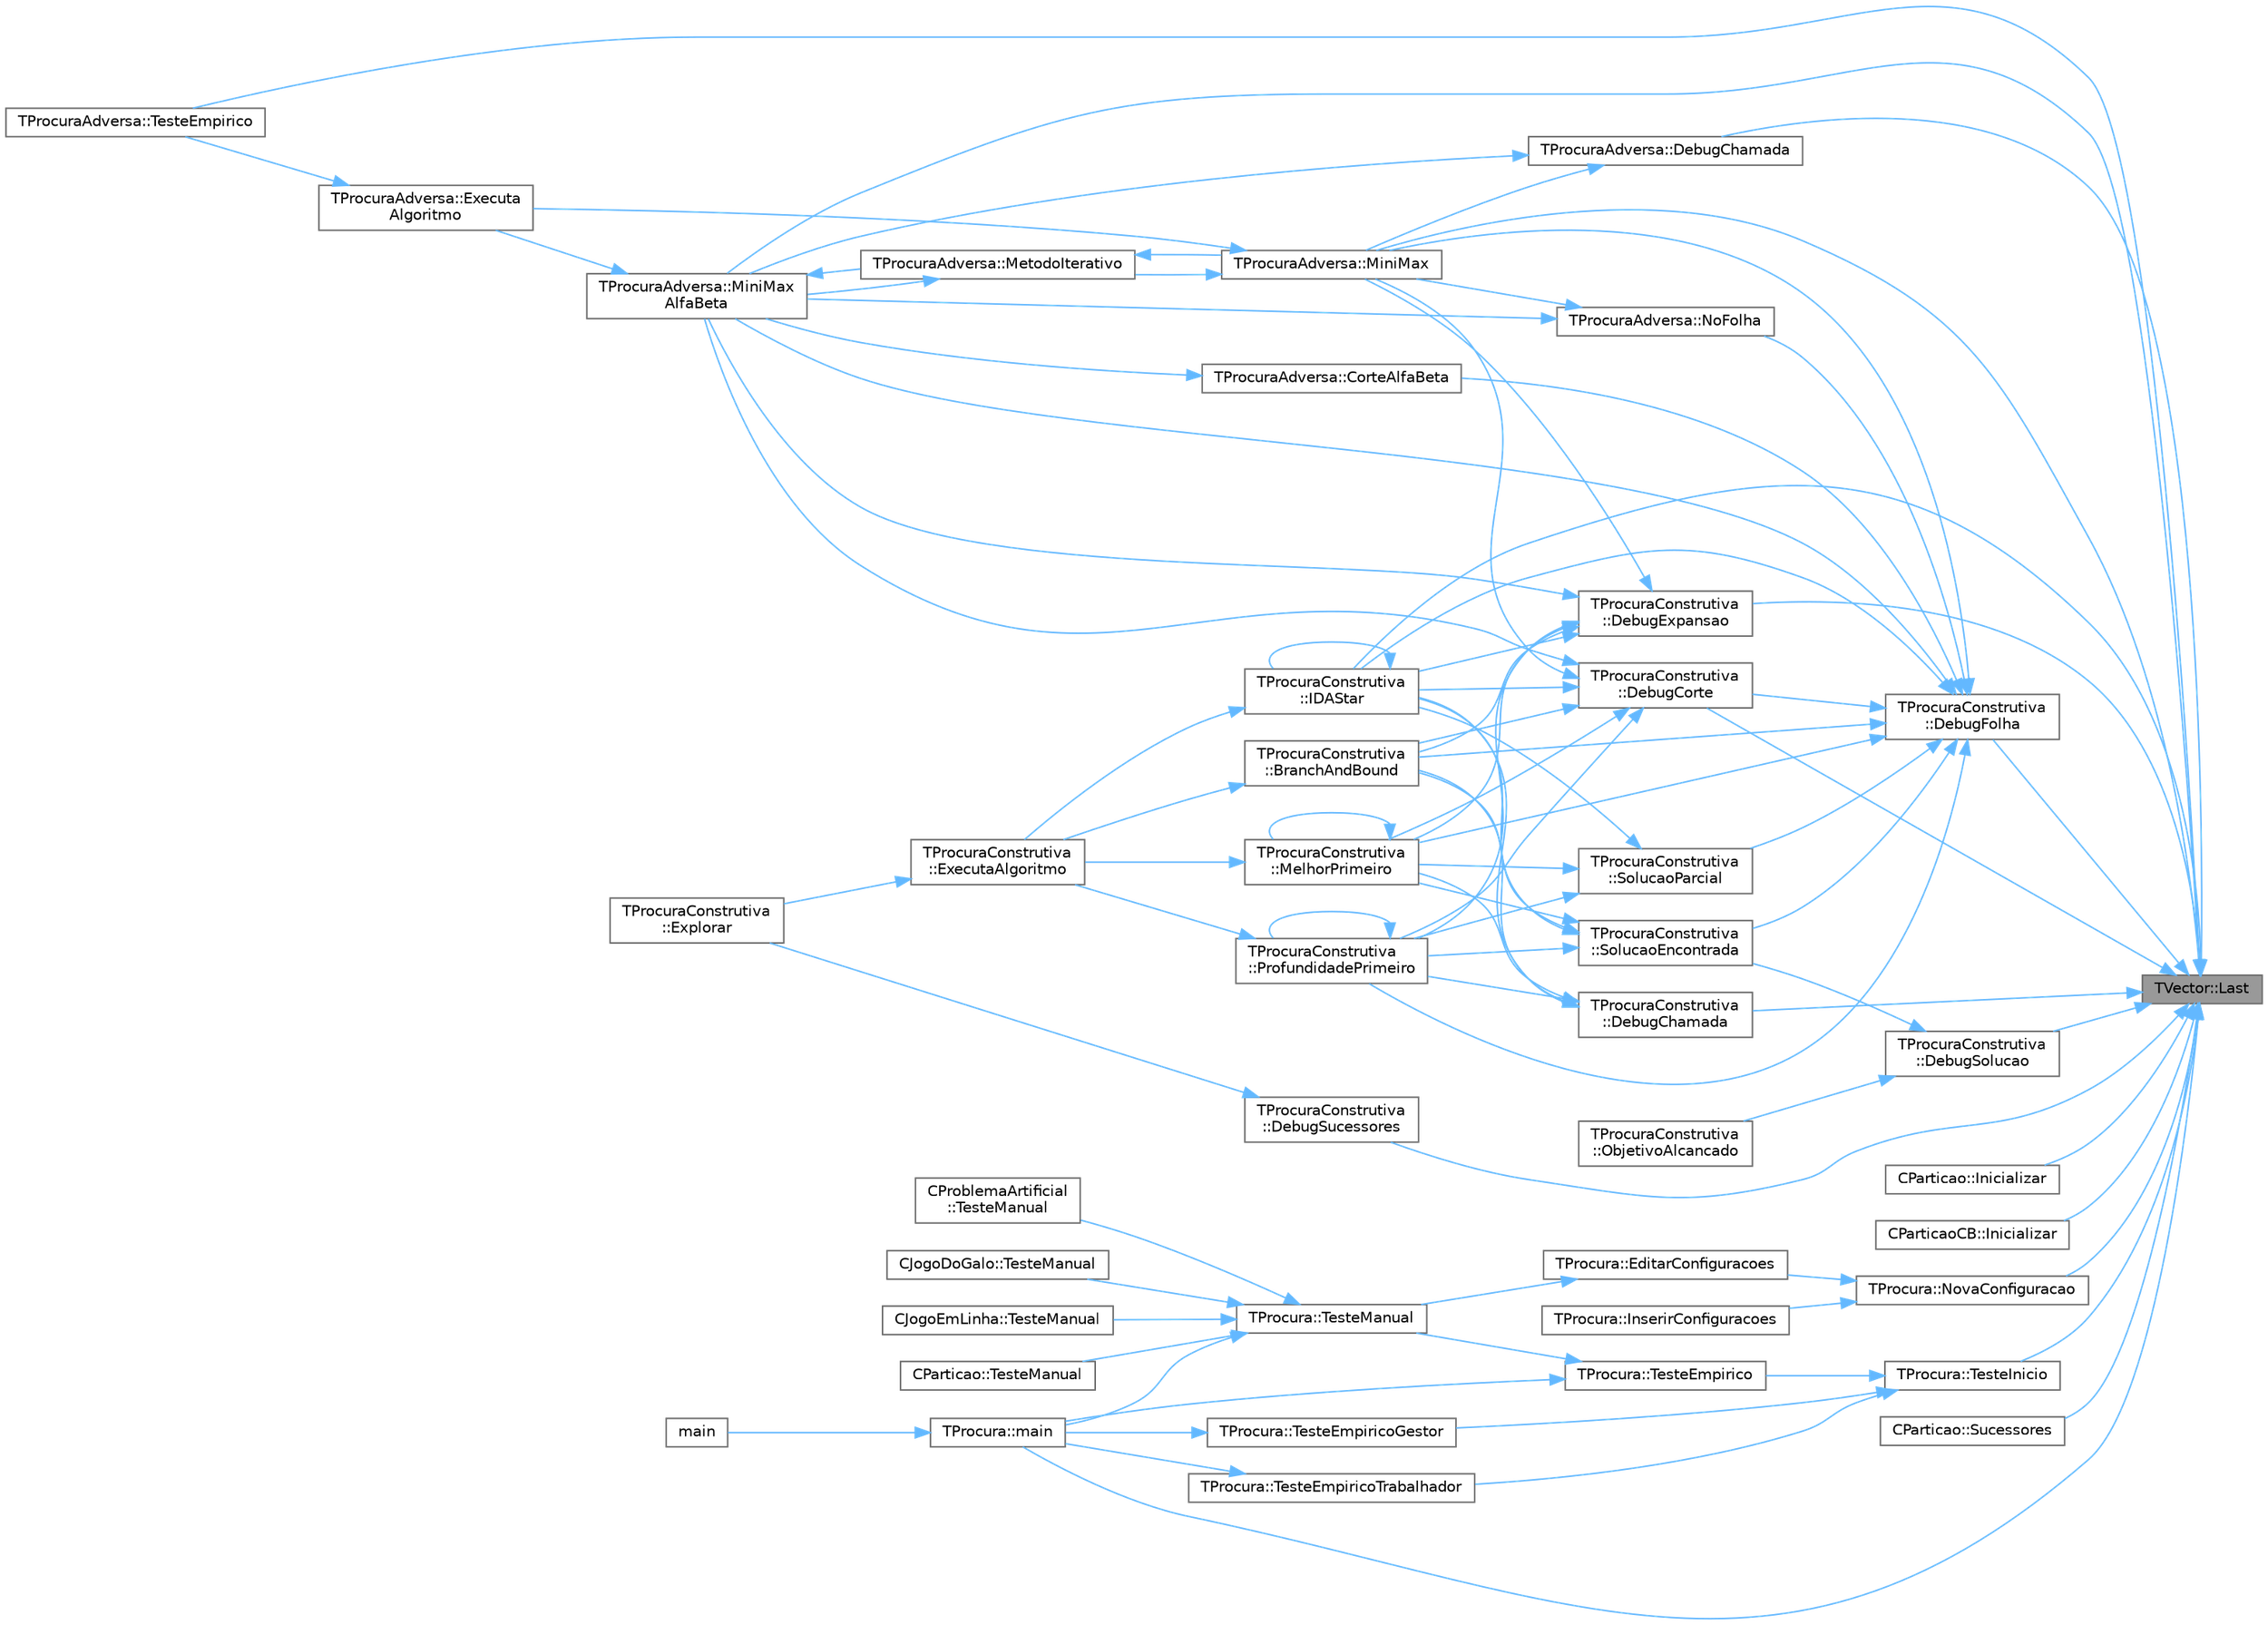 digraph "TVector::Last"
{
 // LATEX_PDF_SIZE
  bgcolor="transparent";
  edge [fontname=Helvetica,fontsize=10,labelfontname=Helvetica,labelfontsize=10];
  node [fontname=Helvetica,fontsize=10,shape=box,height=0.2,width=0.4];
  rankdir="RL";
  Node1 [id="Node000001",label="TVector::Last",height=0.2,width=0.4,color="gray40", fillcolor="grey60", style="filled", fontcolor="black",tooltip=" "];
  Node1 -> Node2 [id="edge1_Node000001_Node000002",dir="back",color="steelblue1",style="solid",tooltip=" "];
  Node2 [id="Node000002",label="TProcuraConstrutiva\l::DebugChamada",height=0.2,width=0.4,color="grey40", fillcolor="white", style="filled",URL="$classTProcuraConstrutiva.html#ad3d219762fe6430b44b6d7b9e53c3df3",tooltip=" "];
  Node2 -> Node3 [id="edge2_Node000002_Node000003",dir="back",color="steelblue1",style="solid",tooltip=" "];
  Node3 [id="Node000003",label="TProcuraConstrutiva\l::BranchAndBound",height=0.2,width=0.4,color="grey40", fillcolor="white", style="filled",URL="$group__ProcurasInformadas.html#gafe804dbf6cabda9e627500c2d4f8aafd",tooltip="Executa o algoritmo Branch-and-Bound, um algoritmo informado."];
  Node3 -> Node4 [id="edge3_Node000003_Node000004",dir="back",color="steelblue1",style="solid",tooltip=" "];
  Node4 [id="Node000004",label="TProcuraConstrutiva\l::ExecutaAlgoritmo",height=0.2,width=0.4,color="grey40", fillcolor="white", style="filled",URL="$group__RedefinicaoOpcional.html#gae52871eb18c8ae656a2174acf43b3bb3",tooltip="Executa o algoritmo com os parametros atuais."];
  Node4 -> Node5 [id="edge4_Node000004_Node000005",dir="back",color="steelblue1",style="solid",tooltip=" "];
  Node5 [id="Node000005",label="TProcuraConstrutiva\l::Explorar",height=0.2,width=0.4,color="grey40", fillcolor="white", style="filled",URL="$classTProcuraConstrutiva.html#a9d8202d80510018d01a9807f3852b59f",tooltip="definir para explorar manualmente os dados (não definido em TProcura, apenas em TProcuraConstrutiva)"];
  Node2 -> Node6 [id="edge5_Node000002_Node000006",dir="back",color="steelblue1",style="solid",tooltip=" "];
  Node6 [id="Node000006",label="TProcuraConstrutiva\l::IDAStar",height=0.2,width=0.4,color="grey40", fillcolor="white", style="filled",URL="$group__ProcurasInformadas.html#gae77f9608e7988052377d7025bee7c4e8",tooltip="Executa a procura IDA*, algoritmo informado."];
  Node6 -> Node4 [id="edge6_Node000006_Node000004",dir="back",color="steelblue1",style="solid",tooltip=" "];
  Node6 -> Node6 [id="edge7_Node000006_Node000006",dir="back",color="steelblue1",style="solid",tooltip=" "];
  Node2 -> Node7 [id="edge8_Node000002_Node000007",dir="back",color="steelblue1",style="solid",tooltip=" "];
  Node7 [id="Node000007",label="TProcuraConstrutiva\l::MelhorPrimeiro",height=0.2,width=0.4,color="grey40", fillcolor="white", style="filled",URL="$group__ProcurasInformadas.html#gaebb84182343041bc276e4ceceb4b13aa",tooltip="Executa a procura melhor primeiro, algoritmo informado."];
  Node7 -> Node4 [id="edge9_Node000007_Node000004",dir="back",color="steelblue1",style="solid",tooltip=" "];
  Node7 -> Node7 [id="edge10_Node000007_Node000007",dir="back",color="steelblue1",style="solid",tooltip=" "];
  Node2 -> Node8 [id="edge11_Node000002_Node000008",dir="back",color="steelblue1",style="solid",tooltip=" "];
  Node8 [id="Node000008",label="TProcuraConstrutiva\l::ProfundidadePrimeiro",height=0.2,width=0.4,color="grey40", fillcolor="white", style="filled",URL="$group__ProcurasCegas.html#gaf00d9776f6b25d56138efb6725b86228",tooltip="Executa a procura em profundidade primeiro, algoritmo cego."];
  Node8 -> Node4 [id="edge12_Node000008_Node000004",dir="back",color="steelblue1",style="solid",tooltip=" "];
  Node8 -> Node8 [id="edge13_Node000008_Node000008",dir="back",color="steelblue1",style="solid",tooltip=" "];
  Node1 -> Node9 [id="edge14_Node000001_Node000009",dir="back",color="steelblue1",style="solid",tooltip=" "];
  Node9 [id="Node000009",label="TProcuraAdversa::DebugChamada",height=0.2,width=0.4,color="grey40", fillcolor="white", style="filled",URL="$classTProcuraAdversa.html#ad88cb2a2f894ceda4c8ed67e775a96e0",tooltip=" "];
  Node9 -> Node10 [id="edge15_Node000009_Node000010",dir="back",color="steelblue1",style="solid",tooltip=" "];
  Node10 [id="Node000010",label="TProcuraAdversa::MiniMax",height=0.2,width=0.4,color="grey40", fillcolor="white", style="filled",URL="$classTProcuraAdversa.html#a4d8542bcb03f17da8aa3038384104f24",tooltip="retorna o valor do estado actual, apos procura de profundidade nivel"];
  Node10 -> Node11 [id="edge16_Node000010_Node000011",dir="back",color="steelblue1",style="solid",tooltip=" "];
  Node11 [id="Node000011",label="TProcuraAdversa::Executa\lAlgoritmo",height=0.2,width=0.4,color="grey40", fillcolor="white", style="filled",URL="$classTProcuraAdversa.html#aff6f48defaa10c14d160ac3990fd029b",tooltip="Executa o algoritmo com os parametros atuais."];
  Node11 -> Node12 [id="edge17_Node000011_Node000012",dir="back",color="steelblue1",style="solid",tooltip=" "];
  Node12 [id="Node000012",label="TProcuraAdversa::TesteEmpirico",height=0.2,width=0.4,color="grey40", fillcolor="white", style="filled",URL="$classTProcuraAdversa.html#abe15e86c2a11e584764a2b80ddab10cb",tooltip="Executa testes empíricos, em todas as configurações guardadas, nas instâncias selecionadas."];
  Node10 -> Node13 [id="edge18_Node000010_Node000013",dir="back",color="steelblue1",style="solid",tooltip=" "];
  Node13 [id="Node000013",label="TProcuraAdversa::MetodoIterativo",height=0.2,width=0.4,color="grey40", fillcolor="white", style="filled",URL="$classTProcuraAdversa.html#a7c4153974c32753901326271fee90197",tooltip="iteração, aumentando o nível progressivamente"];
  Node13 -> Node10 [id="edge19_Node000013_Node000010",dir="back",color="steelblue1",style="solid",tooltip=" "];
  Node13 -> Node14 [id="edge20_Node000013_Node000014",dir="back",color="steelblue1",style="solid",tooltip=" "];
  Node14 [id="Node000014",label="TProcuraAdversa::MiniMax\lAlfaBeta",height=0.2,width=0.4,color="grey40", fillcolor="white", style="filled",URL="$classTProcuraAdversa.html#adb3f857b1c8b3ee26682e335dc6ed601",tooltip="retorna o valor do estado actual, apos procura de profundidade nivel. Idêntico a MiniMax"];
  Node14 -> Node11 [id="edge21_Node000014_Node000011",dir="back",color="steelblue1",style="solid",tooltip=" "];
  Node14 -> Node13 [id="edge22_Node000014_Node000013",dir="back",color="steelblue1",style="solid",tooltip=" "];
  Node9 -> Node14 [id="edge23_Node000009_Node000014",dir="back",color="steelblue1",style="solid",tooltip=" "];
  Node1 -> Node15 [id="edge24_Node000001_Node000015",dir="back",color="steelblue1",style="solid",tooltip=" "];
  Node15 [id="Node000015",label="TProcuraConstrutiva\l::DebugCorte",height=0.2,width=0.4,color="grey40", fillcolor="white", style="filled",URL="$classTProcuraConstrutiva.html#a042ab47715ba45d53a86413415ea95fd",tooltip=" "];
  Node15 -> Node3 [id="edge25_Node000015_Node000003",dir="back",color="steelblue1",style="solid",tooltip=" "];
  Node15 -> Node6 [id="edge26_Node000015_Node000006",dir="back",color="steelblue1",style="solid",tooltip=" "];
  Node15 -> Node7 [id="edge27_Node000015_Node000007",dir="back",color="steelblue1",style="solid",tooltip=" "];
  Node15 -> Node10 [id="edge28_Node000015_Node000010",dir="back",color="steelblue1",style="solid",tooltip=" "];
  Node15 -> Node14 [id="edge29_Node000015_Node000014",dir="back",color="steelblue1",style="solid",tooltip=" "];
  Node15 -> Node8 [id="edge30_Node000015_Node000008",dir="back",color="steelblue1",style="solid",tooltip=" "];
  Node1 -> Node16 [id="edge31_Node000001_Node000016",dir="back",color="steelblue1",style="solid",tooltip=" "];
  Node16 [id="Node000016",label="TProcuraConstrutiva\l::DebugExpansao",height=0.2,width=0.4,color="grey40", fillcolor="white", style="filled",URL="$classTProcuraConstrutiva.html#aca28af2f2cc4d31b83f5f2b83c246f96",tooltip=" "];
  Node16 -> Node3 [id="edge32_Node000016_Node000003",dir="back",color="steelblue1",style="solid",tooltip=" "];
  Node16 -> Node6 [id="edge33_Node000016_Node000006",dir="back",color="steelblue1",style="solid",tooltip=" "];
  Node16 -> Node7 [id="edge34_Node000016_Node000007",dir="back",color="steelblue1",style="solid",tooltip=" "];
  Node16 -> Node10 [id="edge35_Node000016_Node000010",dir="back",color="steelblue1",style="solid",tooltip=" "];
  Node16 -> Node14 [id="edge36_Node000016_Node000014",dir="back",color="steelblue1",style="solid",tooltip=" "];
  Node16 -> Node8 [id="edge37_Node000016_Node000008",dir="back",color="steelblue1",style="solid",tooltip=" "];
  Node1 -> Node17 [id="edge38_Node000001_Node000017",dir="back",color="steelblue1",style="solid",tooltip=" "];
  Node17 [id="Node000017",label="TProcuraConstrutiva\l::DebugFolha",height=0.2,width=0.4,color="grey40", fillcolor="white", style="filled",URL="$classTProcuraConstrutiva.html#a2916a3eba76527ca857dfddd67429dfd",tooltip=" "];
  Node17 -> Node3 [id="edge39_Node000017_Node000003",dir="back",color="steelblue1",style="solid",tooltip=" "];
  Node17 -> Node18 [id="edge40_Node000017_Node000018",dir="back",color="steelblue1",style="solid",tooltip=" "];
  Node18 [id="Node000018",label="TProcuraAdversa::CorteAlfaBeta",height=0.2,width=0.4,color="grey40", fillcolor="white", style="filled",URL="$classTProcuraAdversa.html#a816a0a735f6f4379338a330e0ff19fa5",tooltip="verifica se há um corte alfa/beta, atualizando alfa e beta"];
  Node18 -> Node14 [id="edge41_Node000018_Node000014",dir="back",color="steelblue1",style="solid",tooltip=" "];
  Node17 -> Node15 [id="edge42_Node000017_Node000015",dir="back",color="steelblue1",style="solid",tooltip=" "];
  Node17 -> Node6 [id="edge43_Node000017_Node000006",dir="back",color="steelblue1",style="solid",tooltip=" "];
  Node17 -> Node7 [id="edge44_Node000017_Node000007",dir="back",color="steelblue1",style="solid",tooltip=" "];
  Node17 -> Node10 [id="edge45_Node000017_Node000010",dir="back",color="steelblue1",style="solid",tooltip=" "];
  Node17 -> Node14 [id="edge46_Node000017_Node000014",dir="back",color="steelblue1",style="solid",tooltip=" "];
  Node17 -> Node19 [id="edge47_Node000017_Node000019",dir="back",color="steelblue1",style="solid",tooltip=" "];
  Node19 [id="Node000019",label="TProcuraAdversa::NoFolha",height=0.2,width=0.4,color="grey40", fillcolor="white", style="filled",URL="$classTProcuraAdversa.html#a01ed7d4718647eb52723ecffaf68aa4b",tooltip="fim da procura, por corte de nível (ou não haver sucessores), retornar heurística"];
  Node19 -> Node10 [id="edge48_Node000019_Node000010",dir="back",color="steelblue1",style="solid",tooltip=" "];
  Node19 -> Node14 [id="edge49_Node000019_Node000014",dir="back",color="steelblue1",style="solid",tooltip=" "];
  Node17 -> Node8 [id="edge50_Node000017_Node000008",dir="back",color="steelblue1",style="solid",tooltip=" "];
  Node17 -> Node20 [id="edge51_Node000017_Node000020",dir="back",color="steelblue1",style="solid",tooltip=" "];
  Node20 [id="Node000020",label="TProcuraConstrutiva\l::SolucaoEncontrada",height=0.2,width=0.4,color="grey40", fillcolor="white", style="filled",URL="$classTProcuraConstrutiva.html#a2f648df694a20e7fcb688c9979f763fd",tooltip=" "];
  Node20 -> Node3 [id="edge52_Node000020_Node000003",dir="back",color="steelblue1",style="solid",tooltip=" "];
  Node20 -> Node6 [id="edge53_Node000020_Node000006",dir="back",color="steelblue1",style="solid",tooltip=" "];
  Node20 -> Node7 [id="edge54_Node000020_Node000007",dir="back",color="steelblue1",style="solid",tooltip=" "];
  Node20 -> Node8 [id="edge55_Node000020_Node000008",dir="back",color="steelblue1",style="solid",tooltip=" "];
  Node17 -> Node21 [id="edge56_Node000017_Node000021",dir="back",color="steelblue1",style="solid",tooltip=" "];
  Node21 [id="Node000021",label="TProcuraConstrutiva\l::SolucaoParcial",height=0.2,width=0.4,color="grey40", fillcolor="white", style="filled",URL="$classTProcuraConstrutiva.html#a5be7bb118ed235c075dad8176e543f68",tooltip=" "];
  Node21 -> Node6 [id="edge57_Node000021_Node000006",dir="back",color="steelblue1",style="solid",tooltip=" "];
  Node21 -> Node7 [id="edge58_Node000021_Node000007",dir="back",color="steelblue1",style="solid",tooltip=" "];
  Node21 -> Node8 [id="edge59_Node000021_Node000008",dir="back",color="steelblue1",style="solid",tooltip=" "];
  Node1 -> Node22 [id="edge60_Node000001_Node000022",dir="back",color="steelblue1",style="solid",tooltip=" "];
  Node22 [id="Node000022",label="TProcuraConstrutiva\l::DebugSolucao",height=0.2,width=0.4,color="grey40", fillcolor="white", style="filled",URL="$classTProcuraConstrutiva.html#a3cb063790a46d8fac87044c7c68c53b3",tooltip=" "];
  Node22 -> Node23 [id="edge61_Node000022_Node000023",dir="back",color="steelblue1",style="solid",tooltip=" "];
  Node23 [id="Node000023",label="TProcuraConstrutiva\l::ObjetivoAlcancado",height=0.2,width=0.4,color="grey40", fillcolor="white", style="filled",URL="$classTProcuraConstrutiva.html#a18331ff4fccaf78df8bd3656357e9e75",tooltip=" "];
  Node22 -> Node20 [id="edge62_Node000022_Node000020",dir="back",color="steelblue1",style="solid",tooltip=" "];
  Node1 -> Node24 [id="edge63_Node000001_Node000024",dir="back",color="steelblue1",style="solid",tooltip=" "];
  Node24 [id="Node000024",label="TProcuraConstrutiva\l::DebugSucessores",height=0.2,width=0.4,color="grey40", fillcolor="white", style="filled",URL="$classTProcuraConstrutiva.html#a08aa14ddc895426b2ce3df4d763cbbd7",tooltip=" "];
  Node24 -> Node5 [id="edge64_Node000024_Node000005",dir="back",color="steelblue1",style="solid",tooltip=" "];
  Node1 -> Node6 [id="edge65_Node000001_Node000006",dir="back",color="steelblue1",style="solid",tooltip=" "];
  Node1 -> Node25 [id="edge66_Node000001_Node000025",dir="back",color="steelblue1",style="solid",tooltip=" "];
  Node25 [id="Node000025",label="CParticao::Inicializar",height=0.2,width=0.4,color="grey40", fillcolor="white", style="filled",URL="$classCParticao.html#a9398d7eb5af933dd64c50bb09bba6400",tooltip="Coloca o objecto no estado inicial da procura."];
  Node1 -> Node26 [id="edge67_Node000001_Node000026",dir="back",color="steelblue1",style="solid",tooltip=" "];
  Node26 [id="Node000026",label="CParticaoCB::Inicializar",height=0.2,width=0.4,color="grey40", fillcolor="white", style="filled",URL="$classCParticaoCB.html#a9feb5f17582cdd0d70463072dc72d2ed",tooltip="Coloca o objecto no estado inicial da procura."];
  Node1 -> Node27 [id="edge68_Node000001_Node000027",dir="back",color="steelblue1",style="solid",tooltip=" "];
  Node27 [id="Node000027",label="TProcura::main",height=0.2,width=0.4,color="grey40", fillcolor="white", style="filled",URL="$classTProcura.html#aad1499e49cf6757569aeabd9c3fb2a8c",tooltip="Inicializa a interação com o utilizador."];
  Node27 -> Node28 [id="edge69_Node000027_Node000028",dir="back",color="steelblue1",style="solid",tooltip=" "];
  Node28 [id="Node000028",label="main",height=0.2,width=0.4,color="grey40", fillcolor="white", style="filled",URL="$Adversa_2Teste_2teste_8cpp.html#a0ddf1224851353fc92bfbff6f499fa97",tooltip=" "];
  Node1 -> Node10 [id="edge70_Node000001_Node000010",dir="back",color="steelblue1",style="solid",tooltip=" "];
  Node1 -> Node14 [id="edge71_Node000001_Node000014",dir="back",color="steelblue1",style="solid",tooltip=" "];
  Node1 -> Node29 [id="edge72_Node000001_Node000029",dir="back",color="steelblue1",style="solid",tooltip=" "];
  Node29 [id="Node000029",label="TProcura::NovaConfiguracao",height=0.2,width=0.4,color="grey40", fillcolor="white", style="filled",URL="$classTProcura.html#a62cd10354f0fbe5ccc45bbd0c0d7f121",tooltip="Adiciona uma nova configuração se ainda não existir."];
  Node29 -> Node30 [id="edge73_Node000029_Node000030",dir="back",color="steelblue1",style="solid",tooltip=" "];
  Node30 [id="Node000030",label="TProcura::EditarConfiguracoes",height=0.2,width=0.4,color="grey40", fillcolor="white", style="filled",URL="$classTProcura.html#ae559b54c7ff363280df914fec988794f",tooltip="Permite ao utilizador editar as configurações."];
  Node30 -> Node31 [id="edge74_Node000030_Node000031",dir="back",color="steelblue1",style="solid",tooltip=" "];
  Node31 [id="Node000031",label="TProcura::TesteManual",height=0.2,width=0.4,color="grey40", fillcolor="white", style="filled",URL="$classTProcura.html#a5fdf4e8f76e59eb83fbc274fa61e34af",tooltip="Inicializa a interação com o utilizador."];
  Node31 -> Node27 [id="edge75_Node000031_Node000027",dir="back",color="steelblue1",style="solid",tooltip=" "];
  Node31 -> Node32 [id="edge76_Node000031_Node000032",dir="back",color="steelblue1",style="solid",tooltip=" "];
  Node32 [id="Node000032",label="CJogoDoGalo::TesteManual",height=0.2,width=0.4,color="grey40", fillcolor="white", style="filled",URL="$classCJogoDoGalo.html#a113984a3801a93ebce61e0a700a413ab",tooltip="Inicializa a interação com o utilizador."];
  Node31 -> Node33 [id="edge77_Node000031_Node000033",dir="back",color="steelblue1",style="solid",tooltip=" "];
  Node33 [id="Node000033",label="CJogoEmLinha::TesteManual",height=0.2,width=0.4,color="grey40", fillcolor="white", style="filled",URL="$classCJogoEmLinha.html#ad289e94136b44c9e3e942acf64ff0449",tooltip="Inicializa a interação com o utilizador."];
  Node31 -> Node34 [id="edge78_Node000031_Node000034",dir="back",color="steelblue1",style="solid",tooltip=" "];
  Node34 [id="Node000034",label="CParticao::TesteManual",height=0.2,width=0.4,color="grey40", fillcolor="white", style="filled",URL="$classCParticao.html#aa4d328b9944991f3fc52ce0726111865",tooltip="Inicializa a interação com o utilizador."];
  Node31 -> Node35 [id="edge79_Node000031_Node000035",dir="back",color="steelblue1",style="solid",tooltip=" "];
  Node35 [id="Node000035",label="CProblemaArtificial\l::TesteManual",height=0.2,width=0.4,color="grey40", fillcolor="white", style="filled",URL="$classCProblemaArtificial.html#abaad629eb538177261df40e1e27e92ed",tooltip="Inicializa a interação com o utilizador."];
  Node29 -> Node36 [id="edge80_Node000029_Node000036",dir="back",color="steelblue1",style="solid",tooltip=" "];
  Node36 [id="Node000036",label="TProcura::InserirConfiguracoes",height=0.2,width=0.4,color="grey40", fillcolor="white", style="filled",URL="$classTProcura.html#a50d54c6e69c4659017373d4c25ff1207",tooltip="Insere configurações gerando o produto cartesiano de valores."];
  Node1 -> Node37 [id="edge81_Node000001_Node000037",dir="back",color="steelblue1",style="solid",tooltip=" "];
  Node37 [id="Node000037",label="CParticao::Sucessores",height=0.2,width=0.4,color="grey40", fillcolor="white", style="filled",URL="$classCParticao.html#a5c6104354972acf2f6ed3d8ff7a8b98c",tooltip="Coloca em sucessores a lista de estados sucessores."];
  Node1 -> Node12 [id="edge82_Node000001_Node000012",dir="back",color="steelblue1",style="solid",tooltip=" "];
  Node1 -> Node38 [id="edge83_Node000001_Node000038",dir="back",color="steelblue1",style="solid",tooltip=" "];
  Node38 [id="Node000038",label="TProcura::TesteInicio",height=0.2,width=0.4,color="grey40", fillcolor="white", style="filled",URL="$classTProcura.html#a577697338460038138738e87157166af",tooltip="arranque de teste, auxiliar aos Testes Empíricos"];
  Node38 -> Node39 [id="edge84_Node000038_Node000039",dir="back",color="steelblue1",style="solid",tooltip=" "];
  Node39 [id="Node000039",label="TProcura::TesteEmpirico",height=0.2,width=0.4,color="grey40", fillcolor="white", style="filled",URL="$classTProcura.html#ae98922e2f7f8bb6e487af0a1e4f84336",tooltip="Executa testes empíricos, em todas as configurações guardadas, nas instâncias selecionadas."];
  Node39 -> Node27 [id="edge85_Node000039_Node000027",dir="back",color="steelblue1",style="solid",tooltip=" "];
  Node39 -> Node31 [id="edge86_Node000039_Node000031",dir="back",color="steelblue1",style="solid",tooltip=" "];
  Node38 -> Node40 [id="edge87_Node000038_Node000040",dir="back",color="steelblue1",style="solid",tooltip=" "];
  Node40 [id="Node000040",label="TProcura::TesteEmpiricoGestor",height=0.2,width=0.4,color="grey40", fillcolor="white", style="filled",URL="$classTProcura.html#afd7217164b5ffce15f1949138f469fdb",tooltip="Teste empírico com modo mestre-escravo (este é o mestre)"];
  Node40 -> Node27 [id="edge88_Node000040_Node000027",dir="back",color="steelblue1",style="solid",tooltip=" "];
  Node38 -> Node41 [id="edge89_Node000038_Node000041",dir="back",color="steelblue1",style="solid",tooltip=" "];
  Node41 [id="Node000041",label="TProcura::TesteEmpiricoTrabalhador",height=0.2,width=0.4,color="grey40", fillcolor="white", style="filled",URL="$classTProcura.html#a1b444fbb9aa1d6bf3df277df3f289587",tooltip="Teste empírico com modo mestre-escravo (este é o escravo)"];
  Node41 -> Node27 [id="edge90_Node000041_Node000027",dir="back",color="steelblue1",style="solid",tooltip=" "];
}

